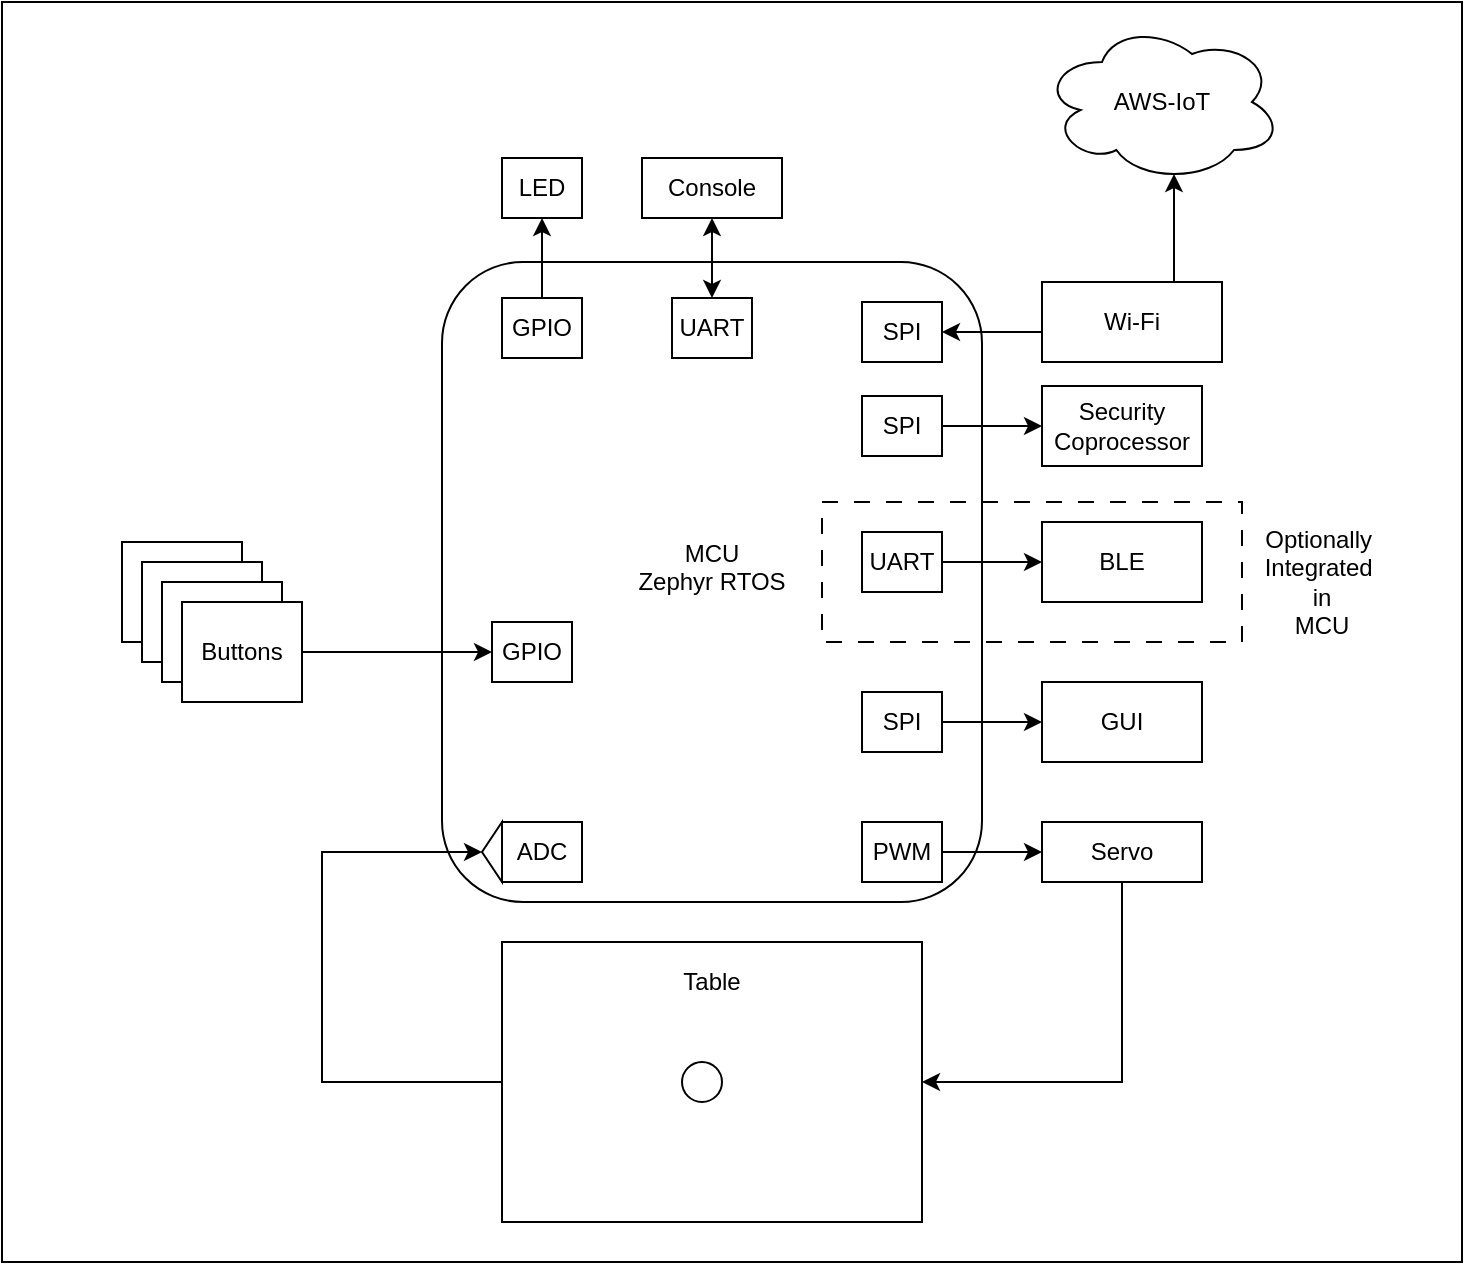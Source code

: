 <mxfile version="28.2.8">
  <diagram name="Page-1" id="KJyRulrHksh6T3ehGoB_">
    <mxGraphModel dx="1013" dy="660" grid="1" gridSize="10" guides="1" tooltips="1" connect="1" arrows="1" fold="1" page="1" pageScale="1" pageWidth="850" pageHeight="1100" math="0" shadow="0">
      <root>
        <mxCell id="0" />
        <mxCell id="1" parent="0" />
        <mxCell id="dYZjHWAVcxG1_9DPOuqA-41" value="" style="rounded=0;whiteSpace=wrap;html=1;" vertex="1" parent="1">
          <mxGeometry x="80" y="40" width="730" height="630" as="geometry" />
        </mxCell>
        <mxCell id="dYZjHWAVcxG1_9DPOuqA-20" value="Buttons" style="rounded=0;whiteSpace=wrap;html=1;" vertex="1" parent="1">
          <mxGeometry x="140" y="310" width="60" height="50" as="geometry" />
        </mxCell>
        <mxCell id="dYZjHWAVcxG1_9DPOuqA-1" value="MCU&lt;div&gt;Zephyr RTOS&lt;/div&gt;&lt;div&gt;&lt;br&gt;&lt;/div&gt;" style="rounded=1;whiteSpace=wrap;html=1;" vertex="1" parent="1">
          <mxGeometry x="300" y="170" width="270" height="320" as="geometry" />
        </mxCell>
        <mxCell id="dYZjHWAVcxG1_9DPOuqA-16" style="edgeStyle=orthogonalEdgeStyle;rounded=0;orthogonalLoop=1;jettySize=auto;html=1;exitX=1;exitY=0.5;exitDx=0;exitDy=0;startArrow=classic;startFill=1;entryX=0.55;entryY=0.95;entryDx=0;entryDy=0;entryPerimeter=0;" edge="1" parent="1" source="dYZjHWAVcxG1_9DPOuqA-19" target="dYZjHWAVcxG1_9DPOuqA-15">
          <mxGeometry relative="1" as="geometry" />
        </mxCell>
        <mxCell id="dYZjHWAVcxG1_9DPOuqA-4" value="LED" style="rounded=0;whiteSpace=wrap;html=1;" vertex="1" parent="1">
          <mxGeometry x="330" y="118" width="40" height="30" as="geometry" />
        </mxCell>
        <mxCell id="dYZjHWAVcxG1_9DPOuqA-5" value="Buttons" style="rounded=0;whiteSpace=wrap;html=1;" vertex="1" parent="1">
          <mxGeometry x="150" y="320" width="60" height="50" as="geometry" />
        </mxCell>
        <mxCell id="dYZjHWAVcxG1_9DPOuqA-6" value="" style="group" vertex="1" connectable="0" parent="1">
          <mxGeometry x="320" y="450" width="50" height="30" as="geometry" />
        </mxCell>
        <mxCell id="dYZjHWAVcxG1_9DPOuqA-2" value="ADC" style="rounded=0;whiteSpace=wrap;html=1;" vertex="1" parent="dYZjHWAVcxG1_9DPOuqA-6">
          <mxGeometry x="10" width="40" height="30" as="geometry" />
        </mxCell>
        <mxCell id="dYZjHWAVcxG1_9DPOuqA-3" value="" style="triangle;whiteSpace=wrap;html=1;rotation=-180;" vertex="1" parent="dYZjHWAVcxG1_9DPOuqA-6">
          <mxGeometry width="10" height="30" as="geometry" />
        </mxCell>
        <mxCell id="dYZjHWAVcxG1_9DPOuqA-7" value="GPIO" style="rounded=0;whiteSpace=wrap;html=1;" vertex="1" parent="1">
          <mxGeometry x="325" y="350" width="40" height="30" as="geometry" />
        </mxCell>
        <mxCell id="dYZjHWAVcxG1_9DPOuqA-14" style="edgeStyle=orthogonalEdgeStyle;rounded=0;orthogonalLoop=1;jettySize=auto;html=1;exitX=1;exitY=0.5;exitDx=0;exitDy=0;entryX=0;entryY=0.5;entryDx=0;entryDy=0;" edge="1" parent="1" source="dYZjHWAVcxG1_9DPOuqA-8" target="dYZjHWAVcxG1_9DPOuqA-9">
          <mxGeometry relative="1" as="geometry" />
        </mxCell>
        <mxCell id="dYZjHWAVcxG1_9DPOuqA-8" value="PWM" style="rounded=0;whiteSpace=wrap;html=1;" vertex="1" parent="1">
          <mxGeometry x="510" y="450" width="40" height="30" as="geometry" />
        </mxCell>
        <mxCell id="dYZjHWAVcxG1_9DPOuqA-13" style="edgeStyle=orthogonalEdgeStyle;rounded=0;orthogonalLoop=1;jettySize=auto;html=1;exitX=0.5;exitY=1;exitDx=0;exitDy=0;entryX=1;entryY=0.5;entryDx=0;entryDy=0;" edge="1" parent="1" source="dYZjHWAVcxG1_9DPOuqA-9" target="dYZjHWAVcxG1_9DPOuqA-10">
          <mxGeometry relative="1" as="geometry" />
        </mxCell>
        <mxCell id="dYZjHWAVcxG1_9DPOuqA-9" value="Servo" style="rounded=0;whiteSpace=wrap;html=1;" vertex="1" parent="1">
          <mxGeometry x="600" y="450" width="80" height="30" as="geometry" />
        </mxCell>
        <mxCell id="dYZjHWAVcxG1_9DPOuqA-12" style="edgeStyle=orthogonalEdgeStyle;rounded=0;orthogonalLoop=1;jettySize=auto;html=1;exitX=0;exitY=0.5;exitDx=0;exitDy=0;entryX=1;entryY=0.5;entryDx=0;entryDy=0;" edge="1" parent="1" source="dYZjHWAVcxG1_9DPOuqA-10" target="dYZjHWAVcxG1_9DPOuqA-3">
          <mxGeometry relative="1" as="geometry">
            <mxPoint x="310" y="440" as="targetPoint" />
            <Array as="points">
              <mxPoint x="240" y="580" />
              <mxPoint x="240" y="465" />
            </Array>
          </mxGeometry>
        </mxCell>
        <mxCell id="dYZjHWAVcxG1_9DPOuqA-10" value="Table&lt;div&gt;&lt;br&gt;&lt;/div&gt;&lt;div&gt;&lt;br&gt;&lt;/div&gt;&lt;div&gt;&lt;br&gt;&lt;/div&gt;&lt;div&gt;&lt;br&gt;&lt;/div&gt;&lt;div&gt;&lt;br&gt;&lt;/div&gt;&lt;div&gt;&lt;br&gt;&lt;/div&gt;&lt;div&gt;&lt;br&gt;&lt;/div&gt;" style="rounded=0;whiteSpace=wrap;html=1;" vertex="1" parent="1">
          <mxGeometry x="330" y="510" width="210" height="140" as="geometry" />
        </mxCell>
        <mxCell id="dYZjHWAVcxG1_9DPOuqA-11" value="" style="ellipse;whiteSpace=wrap;html=1;aspect=fixed;" vertex="1" parent="1">
          <mxGeometry x="420" y="570" width="20" height="20" as="geometry" />
        </mxCell>
        <mxCell id="dYZjHWAVcxG1_9DPOuqA-15" value="AWS-IoT" style="ellipse;shape=cloud;whiteSpace=wrap;html=1;" vertex="1" parent="1">
          <mxGeometry x="600" y="50" width="120" height="80" as="geometry" />
        </mxCell>
        <mxCell id="dYZjHWAVcxG1_9DPOuqA-17" value="Wi-Fi" style="rounded=0;whiteSpace=wrap;html=1;" vertex="1" parent="1">
          <mxGeometry x="600" y="180" width="90" height="40" as="geometry" />
        </mxCell>
        <mxCell id="dYZjHWAVcxG1_9DPOuqA-19" value="SPI" style="rounded=0;whiteSpace=wrap;html=1;" vertex="1" parent="1">
          <mxGeometry x="510" y="190" width="40" height="30" as="geometry" />
        </mxCell>
        <mxCell id="dYZjHWAVcxG1_9DPOuqA-21" value="Buttons" style="rounded=0;whiteSpace=wrap;html=1;" vertex="1" parent="1">
          <mxGeometry x="160" y="330" width="60" height="50" as="geometry" />
        </mxCell>
        <mxCell id="dYZjHWAVcxG1_9DPOuqA-26" style="edgeStyle=orthogonalEdgeStyle;rounded=0;orthogonalLoop=1;jettySize=auto;html=1;exitX=1;exitY=0.5;exitDx=0;exitDy=0;entryX=0;entryY=0.5;entryDx=0;entryDy=0;" edge="1" parent="1" source="dYZjHWAVcxG1_9DPOuqA-22" target="dYZjHWAVcxG1_9DPOuqA-7">
          <mxGeometry relative="1" as="geometry" />
        </mxCell>
        <mxCell id="dYZjHWAVcxG1_9DPOuqA-22" value="Buttons" style="rounded=0;whiteSpace=wrap;html=1;" vertex="1" parent="1">
          <mxGeometry x="170" y="340" width="60" height="50" as="geometry" />
        </mxCell>
        <mxCell id="dYZjHWAVcxG1_9DPOuqA-23" value="GUI" style="rounded=0;whiteSpace=wrap;html=1;" vertex="1" parent="1">
          <mxGeometry x="600" y="380" width="80" height="40" as="geometry" />
        </mxCell>
        <mxCell id="dYZjHWAVcxG1_9DPOuqA-25" style="edgeStyle=orthogonalEdgeStyle;rounded=0;orthogonalLoop=1;jettySize=auto;html=1;exitX=1;exitY=0.5;exitDx=0;exitDy=0;entryX=0;entryY=0.5;entryDx=0;entryDy=0;" edge="1" parent="1" source="dYZjHWAVcxG1_9DPOuqA-24" target="dYZjHWAVcxG1_9DPOuqA-23">
          <mxGeometry relative="1" as="geometry" />
        </mxCell>
        <mxCell id="dYZjHWAVcxG1_9DPOuqA-24" value="SPI" style="rounded=0;whiteSpace=wrap;html=1;" vertex="1" parent="1">
          <mxGeometry x="510" y="385" width="40" height="30" as="geometry" />
        </mxCell>
        <mxCell id="dYZjHWAVcxG1_9DPOuqA-28" style="edgeStyle=orthogonalEdgeStyle;rounded=0;orthogonalLoop=1;jettySize=auto;html=1;exitX=0.5;exitY=0;exitDx=0;exitDy=0;entryX=0.5;entryY=1;entryDx=0;entryDy=0;" edge="1" parent="1" source="dYZjHWAVcxG1_9DPOuqA-27" target="dYZjHWAVcxG1_9DPOuqA-4">
          <mxGeometry relative="1" as="geometry" />
        </mxCell>
        <mxCell id="dYZjHWAVcxG1_9DPOuqA-27" value="GPIO" style="rounded=0;whiteSpace=wrap;html=1;" vertex="1" parent="1">
          <mxGeometry x="330" y="188" width="40" height="30" as="geometry" />
        </mxCell>
        <mxCell id="dYZjHWAVcxG1_9DPOuqA-31" style="edgeStyle=orthogonalEdgeStyle;rounded=0;orthogonalLoop=1;jettySize=auto;html=1;exitX=0.5;exitY=0;exitDx=0;exitDy=0;entryX=0.5;entryY=1;entryDx=0;entryDy=0;startArrow=classic;startFill=1;" edge="1" parent="1" source="dYZjHWAVcxG1_9DPOuqA-29" target="dYZjHWAVcxG1_9DPOuqA-30">
          <mxGeometry relative="1" as="geometry" />
        </mxCell>
        <mxCell id="dYZjHWAVcxG1_9DPOuqA-29" value="UART" style="rounded=0;whiteSpace=wrap;html=1;" vertex="1" parent="1">
          <mxGeometry x="415" y="188" width="40" height="30" as="geometry" />
        </mxCell>
        <mxCell id="dYZjHWAVcxG1_9DPOuqA-30" value="Console" style="rounded=0;whiteSpace=wrap;html=1;" vertex="1" parent="1">
          <mxGeometry x="400" y="118" width="70" height="30" as="geometry" />
        </mxCell>
        <mxCell id="dYZjHWAVcxG1_9DPOuqA-32" value="Security Coprocessor" style="rounded=0;whiteSpace=wrap;html=1;" vertex="1" parent="1">
          <mxGeometry x="600" y="232" width="80" height="40" as="geometry" />
        </mxCell>
        <mxCell id="dYZjHWAVcxG1_9DPOuqA-33" style="edgeStyle=orthogonalEdgeStyle;rounded=0;orthogonalLoop=1;jettySize=auto;html=1;exitX=1;exitY=0.5;exitDx=0;exitDy=0;entryX=0;entryY=0.5;entryDx=0;entryDy=0;" edge="1" parent="1" source="dYZjHWAVcxG1_9DPOuqA-34" target="dYZjHWAVcxG1_9DPOuqA-32">
          <mxGeometry relative="1" as="geometry" />
        </mxCell>
        <mxCell id="dYZjHWAVcxG1_9DPOuqA-34" value="SPI" style="rounded=0;whiteSpace=wrap;html=1;" vertex="1" parent="1">
          <mxGeometry x="510" y="237" width="40" height="30" as="geometry" />
        </mxCell>
        <mxCell id="dYZjHWAVcxG1_9DPOuqA-36" value="BLE" style="rounded=0;whiteSpace=wrap;html=1;" vertex="1" parent="1">
          <mxGeometry x="600" y="300" width="80" height="40" as="geometry" />
        </mxCell>
        <mxCell id="dYZjHWAVcxG1_9DPOuqA-37" style="edgeStyle=orthogonalEdgeStyle;rounded=0;orthogonalLoop=1;jettySize=auto;html=1;exitX=1;exitY=0.5;exitDx=0;exitDy=0;entryX=0;entryY=0.5;entryDx=0;entryDy=0;" edge="1" parent="1" source="dYZjHWAVcxG1_9DPOuqA-38" target="dYZjHWAVcxG1_9DPOuqA-36">
          <mxGeometry relative="1" as="geometry" />
        </mxCell>
        <mxCell id="dYZjHWAVcxG1_9DPOuqA-38" value="UART" style="rounded=0;whiteSpace=wrap;html=1;" vertex="1" parent="1">
          <mxGeometry x="510" y="305" width="40" height="30" as="geometry" />
        </mxCell>
        <mxCell id="dYZjHWAVcxG1_9DPOuqA-39" value="" style="rounded=0;whiteSpace=wrap;html=1;fillColor=none;dashed=1;dashPattern=8 8;" vertex="1" parent="1">
          <mxGeometry x="490" y="290" width="210" height="70" as="geometry" />
        </mxCell>
        <mxCell id="dYZjHWAVcxG1_9DPOuqA-40" value="Optionally&amp;nbsp;&lt;div&gt;Integrated&amp;nbsp;&lt;/div&gt;&lt;div&gt;in&lt;/div&gt;&lt;div&gt;MCU&lt;/div&gt;" style="text;html=1;whiteSpace=wrap;strokeColor=none;fillColor=none;align=center;verticalAlign=middle;rounded=0;" vertex="1" parent="1">
          <mxGeometry x="710" y="315" width="60" height="30" as="geometry" />
        </mxCell>
      </root>
    </mxGraphModel>
  </diagram>
</mxfile>
